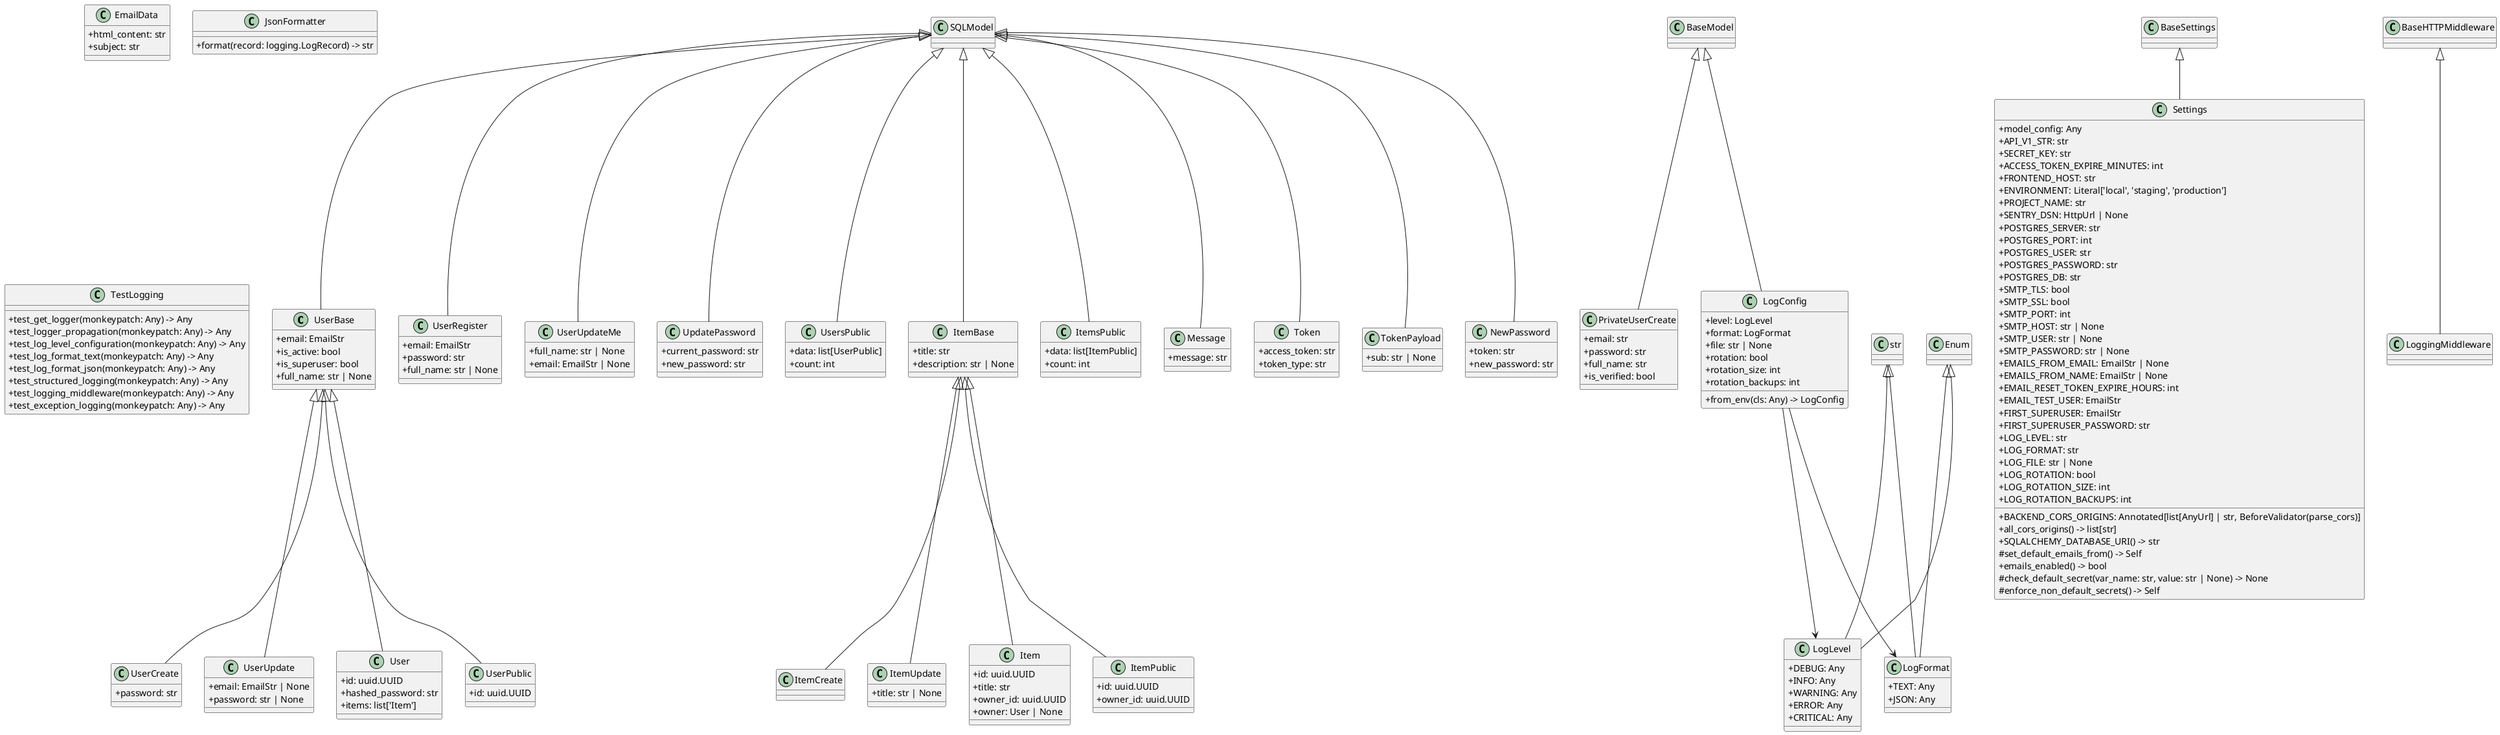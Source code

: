 @startuml
skinparam classAttributeIconSize 0
class UserBase {
    + email: EmailStr
    + is_active: bool
    + is_superuser: bool
    + full_name: str | None
}
class UserCreate {
    + password: str
}
class UserRegister {
    + email: EmailStr
    + password: str
    + full_name: str | None
}
class UserUpdate {
    + email: EmailStr | None
    + password: str | None
}
class UserUpdateMe {
    + full_name: str | None
    + email: EmailStr | None
}
class UpdatePassword {
    + current_password: str
    + new_password: str
}
class User {
    + id: uuid.UUID
    + hashed_password: str
    + items: list['Item']
}
class UserPublic {
    + id: uuid.UUID
}
class UsersPublic {
    + data: list[UserPublic]
    + count: int
}
class ItemBase {
    + title: str
    + description: str | None
}
class ItemCreate {
}
class ItemUpdate {
    + title: str | None
}
class Item {
    + id: uuid.UUID
    + title: str
    + owner_id: uuid.UUID
    + owner: User | None
}
class ItemPublic {
    + id: uuid.UUID
    + owner_id: uuid.UUID
}
class ItemsPublic {
    + data: list[ItemPublic]
    + count: int
}
class Message {
    + message: str
}
class Token {
    + access_token: str
    + token_type: str
}
class TokenPayload {
    + sub: str | None
}
class NewPassword {
    + token: str
    + new_password: str
}
class EmailData {
    + html_content: str
    + subject: str
}
class PrivateUserCreate {
    + email: str
    + password: str
    + full_name: str
    + is_verified: bool
}
class Settings {
    + model_config: Any
    + API_V1_STR: str
    + SECRET_KEY: str
    + ACCESS_TOKEN_EXPIRE_MINUTES: int
    + FRONTEND_HOST: str
    + ENVIRONMENT: Literal['local', 'staging', 'production']
    + BACKEND_CORS_ORIGINS: Annotated[list[AnyUrl] | str, BeforeValidator(parse_cors)]
    + PROJECT_NAME: str
    + SENTRY_DSN: HttpUrl | None
    + POSTGRES_SERVER: str
    + POSTGRES_PORT: int
    + POSTGRES_USER: str
    + POSTGRES_PASSWORD: str
    + POSTGRES_DB: str
    + SMTP_TLS: bool
    + SMTP_SSL: bool
    + SMTP_PORT: int
    + SMTP_HOST: str | None
    + SMTP_USER: str | None
    + SMTP_PASSWORD: str | None
    + EMAILS_FROM_EMAIL: EmailStr | None
    + EMAILS_FROM_NAME: EmailStr | None
    + EMAIL_RESET_TOKEN_EXPIRE_HOURS: int
    + EMAIL_TEST_USER: EmailStr
    + FIRST_SUPERUSER: EmailStr
    + FIRST_SUPERUSER_PASSWORD: str
    + LOG_LEVEL: str
    + LOG_FORMAT: str
    + LOG_FILE: str | None
    + LOG_ROTATION: bool
    + LOG_ROTATION_SIZE: int
    + LOG_ROTATION_BACKUPS: int
    +all_cors_origins() -> list[str]
    +SQLALCHEMY_DATABASE_URI() -> str
    #set_default_emails_from() -> Self
    +emails_enabled() -> bool
    #check_default_secret(var_name: str, value: str | None) -> None
    #enforce_non_default_secrets() -> Self
}
class LogLevel {
    + DEBUG: Any
    + INFO: Any
    + WARNING: Any
    + ERROR: Any
    + CRITICAL: Any
}
class LogFormat {
    + TEXT: Any
    + JSON: Any
}
class LogConfig {
    + level: LogLevel
    + format: LogFormat
    + file: str | None
    + rotation: bool
    + rotation_size: int
    + rotation_backups: int
    +from_env(cls: Any) -> LogConfig
}
class JsonFormatter {
    +format(record: logging.LogRecord) -> str
}
class LoggingMiddleware {
}
class TestLogging {
    +test_get_logger(monkeypatch: Any) -> Any
    +test_logger_propagation(monkeypatch: Any) -> Any
    +test_log_level_configuration(monkeypatch: Any) -> Any
    +test_log_format_text(monkeypatch: Any) -> Any
    +test_log_format_json(monkeypatch: Any) -> Any
    +test_structured_logging(monkeypatch: Any) -> Any
    +test_logging_middleware(monkeypatch: Any) -> Any
    +test_exception_logging(monkeypatch: Any) -> Any
}
SQLModel <|-- UserBase
UserBase <|-- UserCreate
SQLModel <|-- UserRegister
UserBase <|-- UserUpdate
SQLModel <|-- UserUpdateMe
SQLModel <|-- UpdatePassword
UserBase <|-- User
UserBase <|-- UserPublic
SQLModel <|-- UsersPublic
SQLModel <|-- ItemBase
ItemBase <|-- ItemCreate
ItemBase <|-- ItemUpdate
ItemBase <|-- Item
ItemBase <|-- ItemPublic
SQLModel <|-- ItemsPublic
SQLModel <|-- Message
SQLModel <|-- Token
SQLModel <|-- TokenPayload
SQLModel <|-- NewPassword
BaseModel <|-- PrivateUserCreate
BaseSettings <|-- Settings
str <|-- LogLevel
Enum <|-- LogLevel
str <|-- LogFormat
Enum <|-- LogFormat
BaseModel <|-- LogConfig
LogConfig --> LogLevel
LogConfig --> LogFormat
BaseHTTPMiddleware <|-- LoggingMiddleware
@enduml